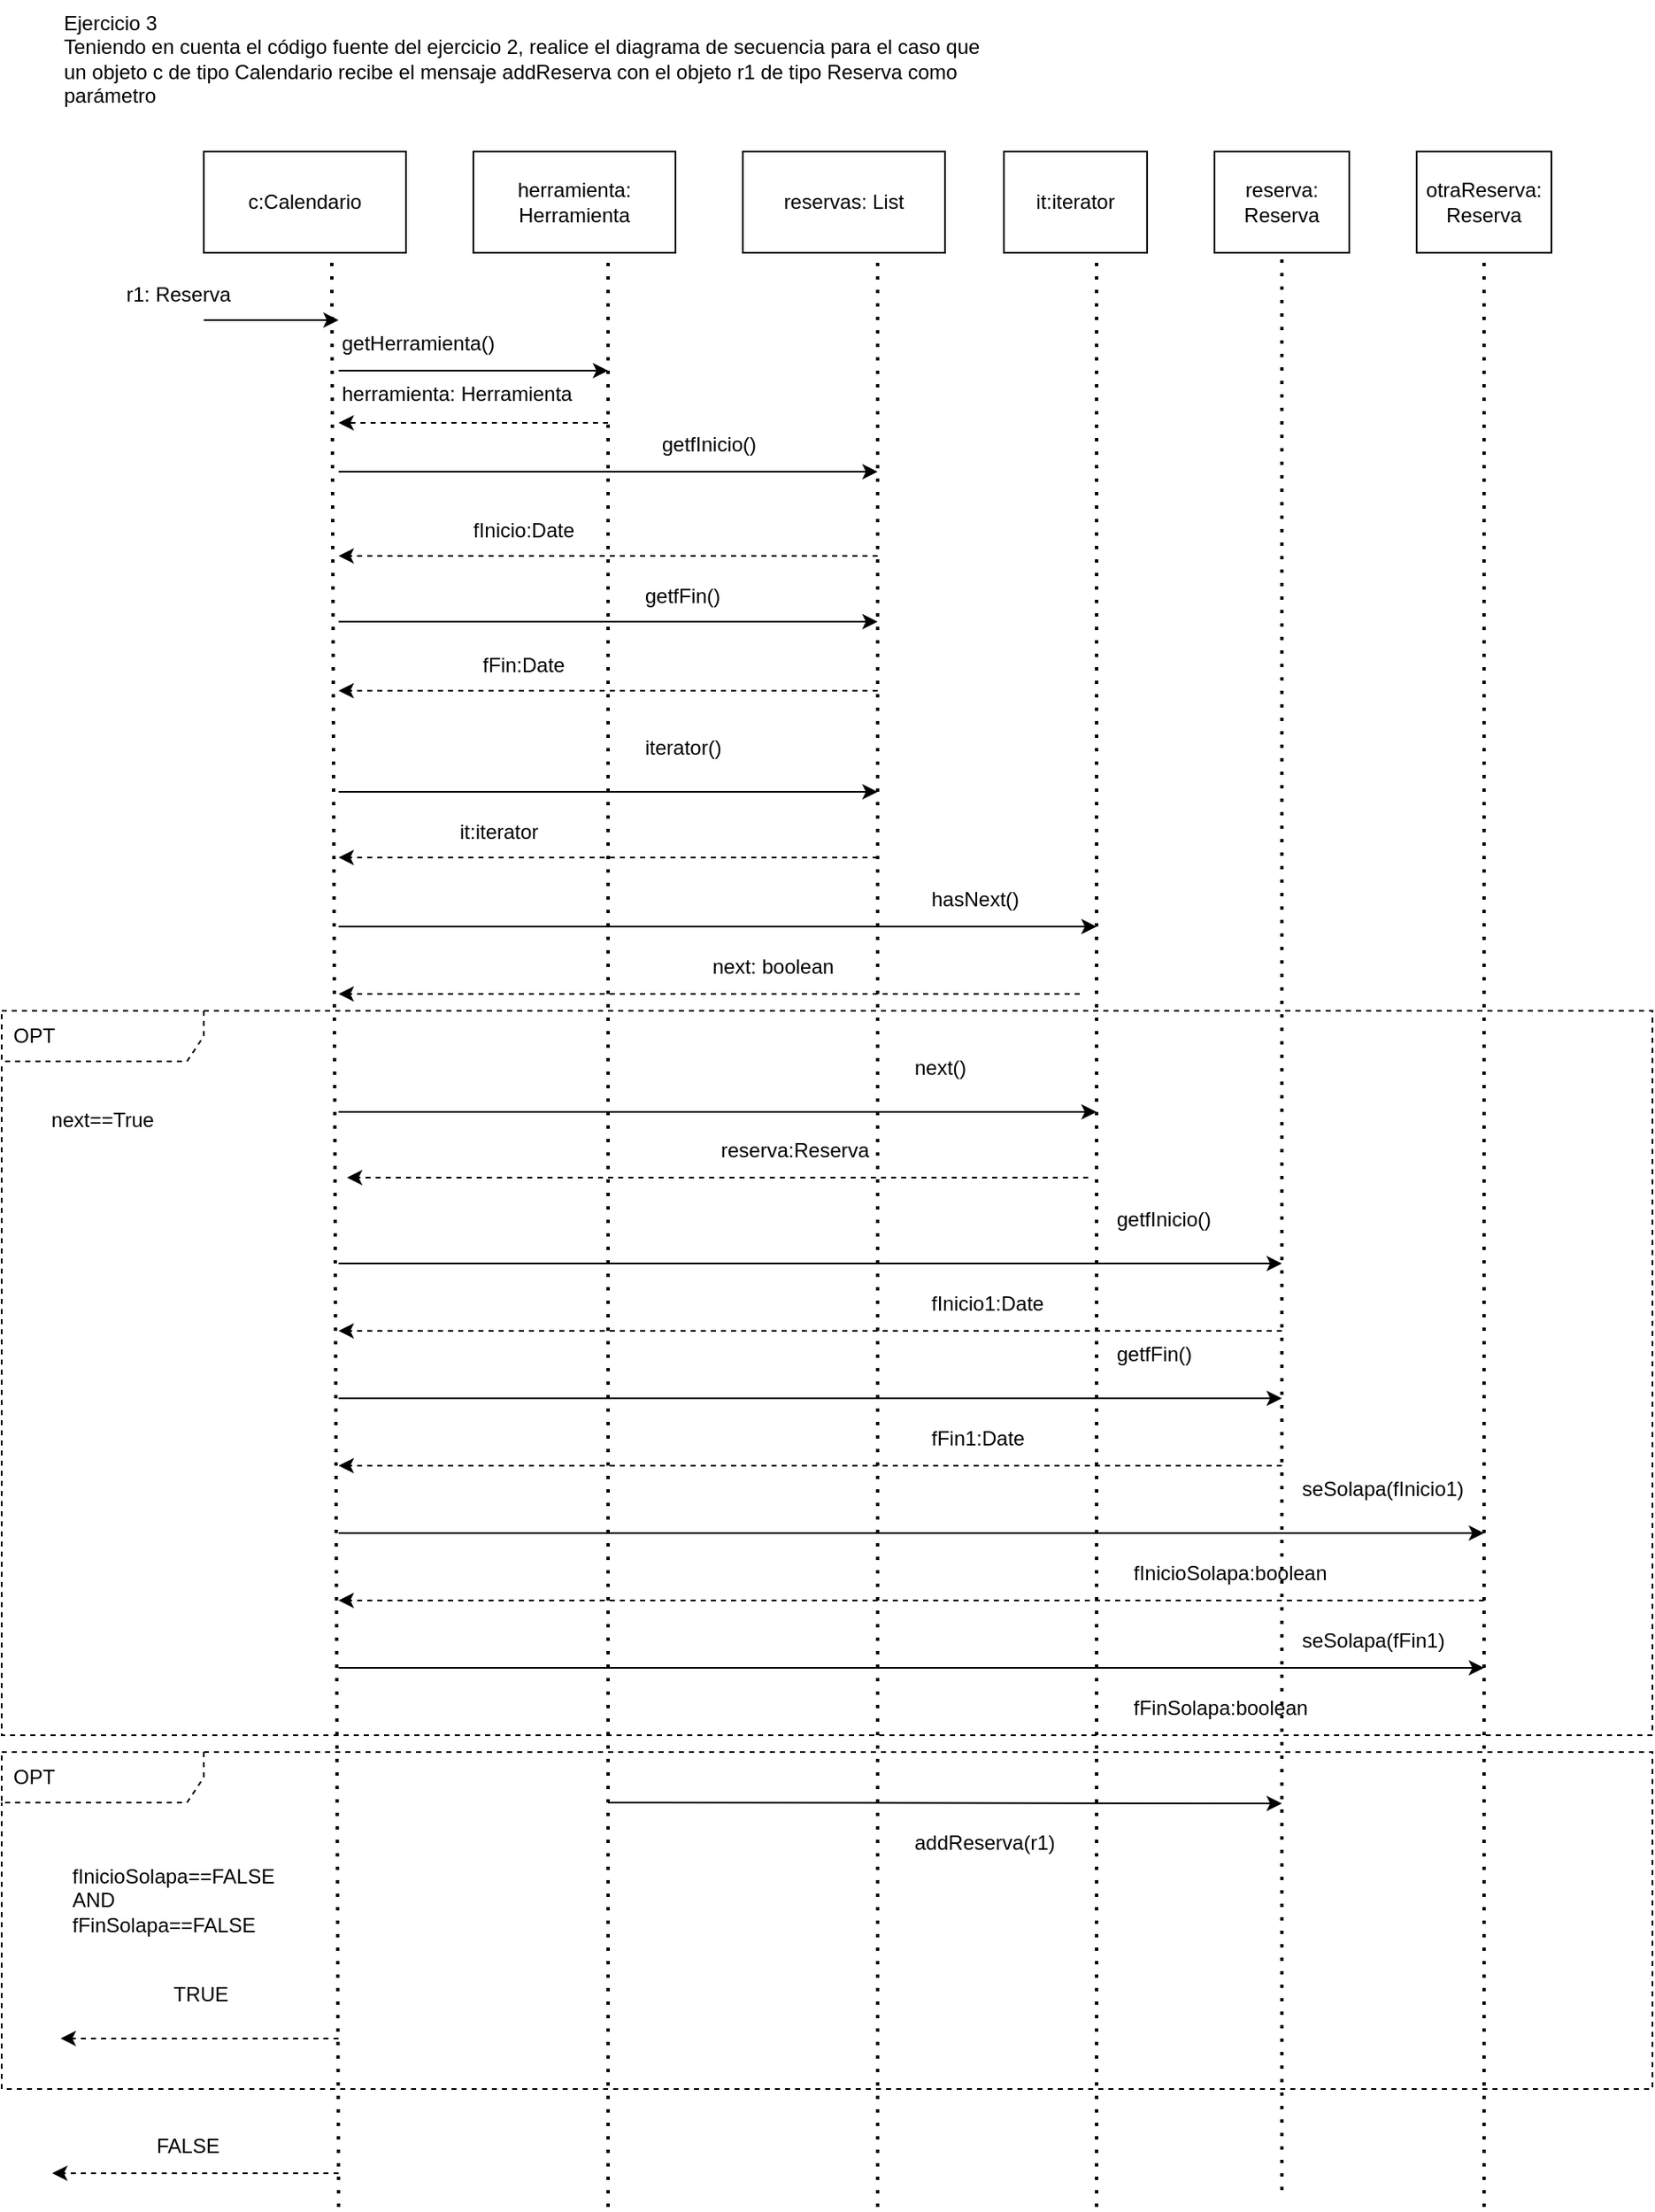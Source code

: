 <mxfile version="20.6.0" type="github"><diagram id="kgpKYQtTHZ0yAKxKKP6v" name="Page-1"><mxGraphModel dx="868" dy="450" grid="1" gridSize="10" guides="1" tooltips="1" connect="1" arrows="1" fold="1" page="1" pageScale="1" pageWidth="1169" pageHeight="1654" math="0" shadow="0"><root><mxCell id="0"/><mxCell id="1" parent="0"/><mxCell id="nodkvoqhtAFXwThamSRo-81" value="OPT" style="shape=umlFrame;whiteSpace=wrap;html=1;width=120;height=30;boundedLbl=1;verticalAlign=middle;align=left;spacingLeft=5;dashed=1;fillColor=none;" parent="1" vertex="1"><mxGeometry y="610" width="980" height="430" as="geometry"/></mxCell><mxCell id="nodkvoqhtAFXwThamSRo-1" value="Ejercicio 3 &#10;Teniendo en cuenta el código fuente del ejercicio 2, realice el diagrama de secuencia para el caso que &#10;un objeto c de tipo Calendario recibe el mensaje addReserva con el objeto r1 de tipo Reserva como &#10;parámetro" style="text;whiteSpace=wrap;html=1;" parent="1" vertex="1"><mxGeometry x="35" y="10" width="560" height="70" as="geometry"/></mxCell><mxCell id="nodkvoqhtAFXwThamSRo-2" value="c:Calendario" style="rounded=0;whiteSpace=wrap;html=1;" parent="1" vertex="1"><mxGeometry x="120" y="100" width="120" height="60" as="geometry"/></mxCell><mxCell id="nodkvoqhtAFXwThamSRo-3" value="" style="endArrow=none;dashed=1;html=1;dashPattern=1 3;strokeWidth=2;rounded=0;entryX=0.633;entryY=1.017;entryDx=0;entryDy=0;entryPerimeter=0;" parent="1" target="nodkvoqhtAFXwThamSRo-2" edge="1"><mxGeometry width="50" height="50" relative="1" as="geometry"><mxPoint x="200" y="1320" as="sourcePoint"/><mxPoint x="530" y="300" as="targetPoint"/></mxGeometry></mxCell><mxCell id="nodkvoqhtAFXwThamSRo-4" value="" style="endArrow=classic;html=1;rounded=0;" parent="1" edge="1"><mxGeometry width="50" height="50" relative="1" as="geometry"><mxPoint x="120" y="200" as="sourcePoint"/><mxPoint x="200" y="200" as="targetPoint"/></mxGeometry></mxCell><mxCell id="nodkvoqhtAFXwThamSRo-5" value="r1: Reserva" style="text;html=1;strokeColor=none;fillColor=none;align=center;verticalAlign=middle;whiteSpace=wrap;rounded=0;" parent="1" vertex="1"><mxGeometry x="50" y="170" width="110" height="30" as="geometry"/></mxCell><mxCell id="nodkvoqhtAFXwThamSRo-6" value="herramienta: Herramienta" style="rounded=0;whiteSpace=wrap;html=1;" parent="1" vertex="1"><mxGeometry x="280" y="100" width="120" height="60" as="geometry"/></mxCell><mxCell id="nodkvoqhtAFXwThamSRo-7" value="getHerramienta()" style="text;whiteSpace=wrap;html=1;" parent="1" vertex="1"><mxGeometry x="200" y="200" width="120" height="30" as="geometry"/></mxCell><mxCell id="nodkvoqhtAFXwThamSRo-8" value="" style="endArrow=none;dashed=1;html=1;dashPattern=1 3;strokeWidth=2;rounded=0;entryX=0.633;entryY=1.017;entryDx=0;entryDy=0;entryPerimeter=0;" parent="1" edge="1"><mxGeometry width="50" height="50" relative="1" as="geometry"><mxPoint x="360" y="1320" as="sourcePoint"/><mxPoint x="360" y="160.0" as="targetPoint"/></mxGeometry></mxCell><mxCell id="nodkvoqhtAFXwThamSRo-9" value="" style="endArrow=classic;html=1;rounded=0;" parent="1" edge="1"><mxGeometry width="50" height="50" relative="1" as="geometry"><mxPoint x="200" y="230" as="sourcePoint"/><mxPoint x="360" y="230" as="targetPoint"/></mxGeometry></mxCell><mxCell id="nodkvoqhtAFXwThamSRo-10" value="" style="endArrow=classic;html=1;rounded=0;dashed=1;" parent="1" edge="1"><mxGeometry width="50" height="50" relative="1" as="geometry"><mxPoint x="360" y="261" as="sourcePoint"/><mxPoint x="200" y="261" as="targetPoint"/></mxGeometry></mxCell><mxCell id="nodkvoqhtAFXwThamSRo-11" value="herramienta: Herramienta" style="text;whiteSpace=wrap;html=1;" parent="1" vertex="1"><mxGeometry x="200" y="230" width="150" height="30" as="geometry"/></mxCell><mxCell id="nodkvoqhtAFXwThamSRo-12" value="reservas: List" style="rounded=0;whiteSpace=wrap;html=1;" parent="1" vertex="1"><mxGeometry x="440" y="100" width="120" height="60" as="geometry"/></mxCell><mxCell id="nodkvoqhtAFXwThamSRo-13" value="" style="endArrow=none;dashed=1;html=1;dashPattern=1 3;strokeWidth=2;rounded=0;entryX=0.633;entryY=1.017;entryDx=0;entryDy=0;entryPerimeter=0;" parent="1" edge="1"><mxGeometry width="50" height="50" relative="1" as="geometry"><mxPoint x="520" y="1320" as="sourcePoint"/><mxPoint x="520" y="160" as="targetPoint"/></mxGeometry></mxCell><mxCell id="nodkvoqhtAFXwThamSRo-14" value="" style="endArrow=classic;html=1;rounded=0;" parent="1" edge="1"><mxGeometry width="50" height="50" relative="1" as="geometry"><mxPoint x="200" y="290" as="sourcePoint"/><mxPoint x="520" y="290" as="targetPoint"/></mxGeometry></mxCell><mxCell id="nodkvoqhtAFXwThamSRo-15" value="iterator()" style="text;whiteSpace=wrap;html=1;" parent="1" vertex="1"><mxGeometry x="380" y="440" width="90" height="30" as="geometry"/></mxCell><mxCell id="nodkvoqhtAFXwThamSRo-17" value="" style="endArrow=classic;html=1;rounded=0;dashed=1;" parent="1" edge="1"><mxGeometry width="50" height="50" relative="1" as="geometry"><mxPoint x="520" y="340" as="sourcePoint"/><mxPoint x="200" y="340" as="targetPoint"/></mxGeometry></mxCell><mxCell id="nodkvoqhtAFXwThamSRo-18" value="fInicio:Date" style="text;html=1;strokeColor=none;fillColor=none;align=center;verticalAlign=middle;whiteSpace=wrap;rounded=0;" parent="1" vertex="1"><mxGeometry x="280" y="310" width="60" height="30" as="geometry"/></mxCell><mxCell id="nodkvoqhtAFXwThamSRo-19" value="" style="endArrow=classic;html=1;rounded=0;" parent="1" edge="1"><mxGeometry width="50" height="50" relative="1" as="geometry"><mxPoint x="200" y="379" as="sourcePoint"/><mxPoint x="520" y="379" as="targetPoint"/></mxGeometry></mxCell><mxCell id="nodkvoqhtAFXwThamSRo-20" value="getfFin()" style="text;whiteSpace=wrap;html=1;dashed=1;" parent="1" vertex="1"><mxGeometry x="380" y="350" width="90" height="30" as="geometry"/></mxCell><mxCell id="nodkvoqhtAFXwThamSRo-21" value="" style="endArrow=classic;html=1;rounded=0;dashed=1;" parent="1" edge="1"><mxGeometry width="50" height="50" relative="1" as="geometry"><mxPoint x="520" y="420" as="sourcePoint"/><mxPoint x="200" y="420" as="targetPoint"/></mxGeometry></mxCell><mxCell id="nodkvoqhtAFXwThamSRo-22" value="fFin:Date" style="text;html=1;strokeColor=none;fillColor=none;align=center;verticalAlign=middle;whiteSpace=wrap;rounded=0;" parent="1" vertex="1"><mxGeometry x="280" y="390" width="60" height="30" as="geometry"/></mxCell><mxCell id="nodkvoqhtAFXwThamSRo-23" value="" style="endArrow=classic;html=1;rounded=0;" parent="1" edge="1"><mxGeometry width="50" height="50" relative="1" as="geometry"><mxPoint x="200" y="480" as="sourcePoint"/><mxPoint x="520" y="480" as="targetPoint"/></mxGeometry></mxCell><mxCell id="nodkvoqhtAFXwThamSRo-25" value="getfInicio()" style="text;whiteSpace=wrap;html=1;" parent="1" vertex="1"><mxGeometry x="390" y="260" width="90" height="30" as="geometry"/></mxCell><mxCell id="nodkvoqhtAFXwThamSRo-27" value="" style="endArrow=classic;html=1;rounded=0;dashed=1;" parent="1" edge="1"><mxGeometry width="50" height="50" relative="1" as="geometry"><mxPoint x="520" y="519" as="sourcePoint"/><mxPoint x="200" y="519" as="targetPoint"/></mxGeometry></mxCell><mxCell id="nodkvoqhtAFXwThamSRo-28" value="it:iterator" style="text;whiteSpace=wrap;html=1;" parent="1" vertex="1"><mxGeometry x="270" y="490" width="90" height="30" as="geometry"/></mxCell><mxCell id="nodkvoqhtAFXwThamSRo-31" value="" style="endArrow=classic;html=1;rounded=0;" parent="1" edge="1"><mxGeometry width="50" height="50" relative="1" as="geometry"><mxPoint x="200" y="560" as="sourcePoint"/><mxPoint x="650" y="560" as="targetPoint"/></mxGeometry></mxCell><mxCell id="nodkvoqhtAFXwThamSRo-32" value="" style="endArrow=classic;html=1;rounded=0;dashed=1;" parent="1" edge="1"><mxGeometry width="50" height="50" relative="1" as="geometry"><mxPoint x="640" y="600" as="sourcePoint"/><mxPoint x="200" y="600" as="targetPoint"/></mxGeometry></mxCell><mxCell id="nodkvoqhtAFXwThamSRo-34" value="hasNext()" style="text;whiteSpace=wrap;html=1;" parent="1" vertex="1"><mxGeometry x="550" y="530" width="90" height="30" as="geometry"/></mxCell><mxCell id="nodkvoqhtAFXwThamSRo-35" value="it:iterator" style="rounded=0;whiteSpace=wrap;html=1;" parent="1" vertex="1"><mxGeometry x="595" y="100" width="85" height="60" as="geometry"/></mxCell><mxCell id="nodkvoqhtAFXwThamSRo-36" value="" style="endArrow=none;dashed=1;html=1;dashPattern=1 3;strokeWidth=2;rounded=0;entryX=0.633;entryY=1.017;entryDx=0;entryDy=0;entryPerimeter=0;" parent="1" edge="1"><mxGeometry width="50" height="50" relative="1" as="geometry"><mxPoint x="650" y="1320" as="sourcePoint"/><mxPoint x="650" y="160" as="targetPoint"/></mxGeometry></mxCell><mxCell id="nodkvoqhtAFXwThamSRo-37" value="next: boolean" style="text;whiteSpace=wrap;html=1;" parent="1" vertex="1"><mxGeometry x="420" y="570" width="90" height="30" as="geometry"/></mxCell><mxCell id="nodkvoqhtAFXwThamSRo-38" value="next==True" style="text;html=1;strokeColor=none;fillColor=none;align=center;verticalAlign=middle;whiteSpace=wrap;rounded=0;dashed=1;" parent="1" vertex="1"><mxGeometry x="30" y="660" width="60" height="30" as="geometry"/></mxCell><mxCell id="nodkvoqhtAFXwThamSRo-41" value="" style="endArrow=classic;html=1;rounded=0;" parent="1" edge="1"><mxGeometry width="50" height="50" relative="1" as="geometry"><mxPoint x="200" y="670" as="sourcePoint"/><mxPoint x="650" y="670" as="targetPoint"/></mxGeometry></mxCell><mxCell id="nodkvoqhtAFXwThamSRo-42" value="next()" style="text;whiteSpace=wrap;html=1;" parent="1" vertex="1"><mxGeometry x="540" y="630" width="90" height="30" as="geometry"/></mxCell><mxCell id="nodkvoqhtAFXwThamSRo-44" value="" style="endArrow=classic;html=1;rounded=0;dashed=1;" parent="1" edge="1"><mxGeometry width="50" height="50" relative="1" as="geometry"><mxPoint x="645" y="709" as="sourcePoint"/><mxPoint x="205" y="709" as="targetPoint"/></mxGeometry></mxCell><mxCell id="nodkvoqhtAFXwThamSRo-45" value="reserva:Reserva" style="text;whiteSpace=wrap;html=1;" parent="1" vertex="1"><mxGeometry x="425" y="679" width="90" height="30" as="geometry"/></mxCell><mxCell id="nodkvoqhtAFXwThamSRo-46" value="reserva:&lt;br&gt;Reserva" style="rounded=0;whiteSpace=wrap;html=1;" parent="1" vertex="1"><mxGeometry x="720" y="100" width="80" height="60" as="geometry"/></mxCell><mxCell id="nodkvoqhtAFXwThamSRo-47" value="" style="endArrow=none;dashed=1;html=1;dashPattern=1 3;strokeWidth=2;rounded=0;entryX=0.633;entryY=1.017;entryDx=0;entryDy=0;entryPerimeter=0;" parent="1" edge="1"><mxGeometry width="50" height="50" relative="1" as="geometry"><mxPoint x="760" y="1310" as="sourcePoint"/><mxPoint x="760" y="160" as="targetPoint"/></mxGeometry></mxCell><mxCell id="nodkvoqhtAFXwThamSRo-50" value="" style="endArrow=classic;html=1;rounded=0;" parent="1" edge="1"><mxGeometry width="50" height="50" relative="1" as="geometry"><mxPoint x="200" y="760" as="sourcePoint"/><mxPoint x="760" y="760" as="targetPoint"/></mxGeometry></mxCell><mxCell id="nodkvoqhtAFXwThamSRo-51" value="getfInicio()" style="text;whiteSpace=wrap;html=1;" parent="1" vertex="1"><mxGeometry x="660" y="720" width="90" height="30" as="geometry"/></mxCell><mxCell id="nodkvoqhtAFXwThamSRo-52" value="" style="endArrow=classic;html=1;rounded=0;dashed=1;" parent="1" edge="1"><mxGeometry width="50" height="50" relative="1" as="geometry"><mxPoint x="760" y="800" as="sourcePoint"/><mxPoint x="200" y="800" as="targetPoint"/></mxGeometry></mxCell><mxCell id="nodkvoqhtAFXwThamSRo-53" value="fInicio1:Date" style="text;whiteSpace=wrap;html=1;" parent="1" vertex="1"><mxGeometry x="550" y="770" width="90" height="20" as="geometry"/></mxCell><mxCell id="nodkvoqhtAFXwThamSRo-56" value="" style="endArrow=classic;html=1;rounded=0;" parent="1" edge="1"><mxGeometry width="50" height="50" relative="1" as="geometry"><mxPoint x="200" y="840" as="sourcePoint"/><mxPoint x="760" y="840" as="targetPoint"/></mxGeometry></mxCell><mxCell id="nodkvoqhtAFXwThamSRo-57" value="getfFin()" style="text;whiteSpace=wrap;html=1;" parent="1" vertex="1"><mxGeometry x="660" y="800" width="90" height="30" as="geometry"/></mxCell><mxCell id="nodkvoqhtAFXwThamSRo-58" value="" style="endArrow=classic;html=1;rounded=0;dashed=1;" parent="1" edge="1"><mxGeometry width="50" height="50" relative="1" as="geometry"><mxPoint x="760" y="880" as="sourcePoint"/><mxPoint x="200" y="880" as="targetPoint"/></mxGeometry></mxCell><mxCell id="nodkvoqhtAFXwThamSRo-59" value="fFin1:Date" style="text;whiteSpace=wrap;html=1;" parent="1" vertex="1"><mxGeometry x="550" y="850" width="90" height="20" as="geometry"/></mxCell><mxCell id="nodkvoqhtAFXwThamSRo-60" value="otraReserva:&lt;br&gt;Reserva" style="rounded=0;whiteSpace=wrap;html=1;" parent="1" vertex="1"><mxGeometry x="840" y="100" width="80" height="60" as="geometry"/></mxCell><mxCell id="nodkvoqhtAFXwThamSRo-61" value="" style="endArrow=none;dashed=1;html=1;dashPattern=1 3;strokeWidth=2;rounded=0;entryX=0.633;entryY=1.017;entryDx=0;entryDy=0;entryPerimeter=0;" parent="1" edge="1"><mxGeometry width="50" height="50" relative="1" as="geometry"><mxPoint x="880" y="1320" as="sourcePoint"/><mxPoint x="880" y="160" as="targetPoint"/></mxGeometry></mxCell><mxCell id="nodkvoqhtAFXwThamSRo-62" value="" style="endArrow=classic;html=1;rounded=0;" parent="1" edge="1"><mxGeometry width="50" height="50" relative="1" as="geometry"><mxPoint x="200" y="920" as="sourcePoint"/><mxPoint x="880" y="920" as="targetPoint"/></mxGeometry></mxCell><mxCell id="nodkvoqhtAFXwThamSRo-63" value="seSolapa(fInicio1)" style="text;whiteSpace=wrap;html=1;" parent="1" vertex="1"><mxGeometry x="770" y="880" width="90" height="30" as="geometry"/></mxCell><mxCell id="nodkvoqhtAFXwThamSRo-64" value="" style="endArrow=classic;html=1;rounded=0;dashed=1;" parent="1" edge="1"><mxGeometry width="50" height="50" relative="1" as="geometry"><mxPoint x="880" y="960" as="sourcePoint"/><mxPoint x="200" y="960" as="targetPoint"/></mxGeometry></mxCell><mxCell id="nodkvoqhtAFXwThamSRo-65" value="fInicioSolapa:boolean" style="text;whiteSpace=wrap;html=1;" parent="1" vertex="1"><mxGeometry x="670" y="930" width="90" height="20" as="geometry"/></mxCell><mxCell id="nodkvoqhtAFXwThamSRo-66" value="" style="endArrow=classic;html=1;rounded=0;" parent="1" edge="1"><mxGeometry width="50" height="50" relative="1" as="geometry"><mxPoint x="200" y="1000" as="sourcePoint"/><mxPoint x="880" y="1000" as="targetPoint"/></mxGeometry></mxCell><mxCell id="nodkvoqhtAFXwThamSRo-68" value="" style="endArrow=classic;html=1;rounded=0;dashed=1;" parent="1" edge="1"><mxGeometry width="50" height="50" relative="1" as="geometry"><mxPoint x="200" y="1220" as="sourcePoint"/><mxPoint x="35" y="1220" as="targetPoint"/></mxGeometry></mxCell><mxCell id="nodkvoqhtAFXwThamSRo-72" value="seSolapa(fFin1)" style="text;whiteSpace=wrap;html=1;" parent="1" vertex="1"><mxGeometry x="770" y="970" width="90" height="30" as="geometry"/></mxCell><mxCell id="nodkvoqhtAFXwThamSRo-73" value="fFinSolapa:boolean" style="text;whiteSpace=wrap;html=1;" parent="1" vertex="1"><mxGeometry x="670" y="1010" width="90" height="20" as="geometry"/></mxCell><mxCell id="nodkvoqhtAFXwThamSRo-76" value="TRUE" style="text;whiteSpace=wrap;html=1;" parent="1" vertex="1"><mxGeometry x="100" y="1180" width="50" height="30" as="geometry"/></mxCell><mxCell id="nodkvoqhtAFXwThamSRo-77" value="fInicioSolapa==FALSE &lt;br&gt;AND&lt;br&gt;fFinSolapa==FALSE" style="text;whiteSpace=wrap;html=1;" parent="1" vertex="1"><mxGeometry x="40" y="1110" width="130" height="50" as="geometry"/></mxCell><mxCell id="nodkvoqhtAFXwThamSRo-80" value="OPT" style="shape=umlFrame;whiteSpace=wrap;html=1;width=120;height=30;boundedLbl=1;verticalAlign=middle;align=left;spacingLeft=5;dashed=1;" parent="1" vertex="1"><mxGeometry y="1050" width="980" height="200" as="geometry"/></mxCell><mxCell id="nodkvoqhtAFXwThamSRo-78" value="" style="endArrow=classic;html=1;rounded=0;" parent="1" edge="1"><mxGeometry width="50" height="50" relative="1" as="geometry"><mxPoint x="360" y="1080" as="sourcePoint"/><mxPoint x="760" y="1080.5" as="targetPoint"/></mxGeometry></mxCell><mxCell id="nodkvoqhtAFXwThamSRo-79" value="addReserva(r1)" style="text;whiteSpace=wrap;html=1;" parent="1" vertex="1"><mxGeometry x="540" y="1090" width="90" height="30" as="geometry"/></mxCell><mxCell id="nodkvoqhtAFXwThamSRo-83" value="" style="endArrow=classic;html=1;rounded=0;dashed=1;" parent="1" edge="1"><mxGeometry width="50" height="50" relative="1" as="geometry"><mxPoint x="200" y="1300" as="sourcePoint"/><mxPoint x="30" y="1300" as="targetPoint"/></mxGeometry></mxCell><mxCell id="nodkvoqhtAFXwThamSRo-84" value="FALSE" style="text;whiteSpace=wrap;html=1;" parent="1" vertex="1"><mxGeometry x="90" y="1270" width="90" height="20" as="geometry"/></mxCell></root></mxGraphModel></diagram></mxfile>